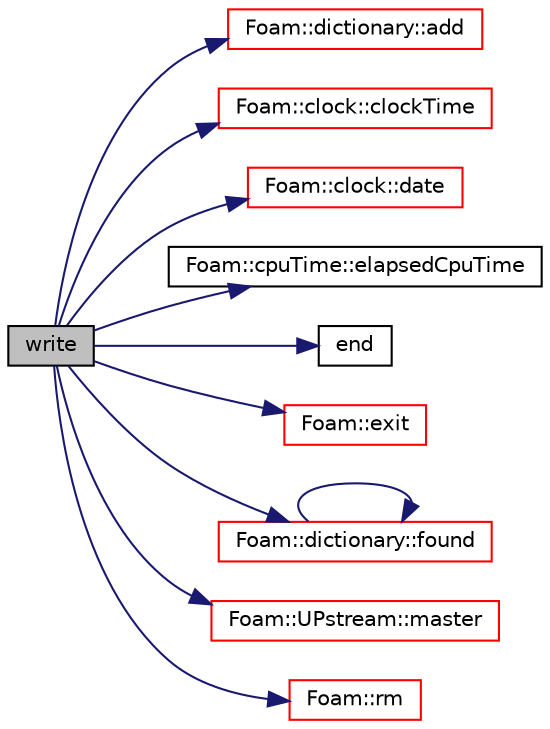 digraph "write"
{
  bgcolor="transparent";
  edge [fontname="Helvetica",fontsize="10",labelfontname="Helvetica",labelfontsize="10"];
  node [fontname="Helvetica",fontsize="10",shape=record];
  rankdir="LR";
  Node402 [label="write",height=0.2,width=0.4,color="black", fillcolor="grey75", style="filled", fontcolor="black"];
  Node402 -> Node403 [color="midnightblue",fontsize="10",style="solid",fontname="Helvetica"];
  Node403 [label="Foam::dictionary::add",height=0.2,width=0.4,color="red",URL="$a27129.html#ac2ddcab42322c8d8af5e5830ab4d431b",tooltip="Add a new entry. "];
  Node402 -> Node448 [color="midnightblue",fontsize="10",style="solid",fontname="Helvetica"];
  Node448 [label="Foam::clock::clockTime",height=0.2,width=0.4,color="red",URL="$a27777.html#a716145c4eae38fe6388b4c2b6eb3b576",tooltip="Return the current wall-clock time as a string. "];
  Node402 -> Node452 [color="midnightblue",fontsize="10",style="solid",fontname="Helvetica"];
  Node452 [label="Foam::clock::date",height=0.2,width=0.4,color="red",URL="$a27777.html#a85937959bc3f366942ea89fe679d22d0",tooltip="Return the current wall-clock date as a string. "];
  Node402 -> Node453 [color="midnightblue",fontsize="10",style="solid",fontname="Helvetica"];
  Node453 [label="Foam::cpuTime::elapsedCpuTime",height=0.2,width=0.4,color="black",URL="$a29837.html#ac589384279953cf4e8db360f129590a0",tooltip="Return CPU time (in seconds) from the start. "];
  Node402 -> Node416 [color="midnightblue",fontsize="10",style="solid",fontname="Helvetica"];
  Node416 [label="end",height=0.2,width=0.4,color="black",URL="$a27801.html#aaf81d3fdaf258088d7692fa70cece087"];
  Node402 -> Node454 [color="midnightblue",fontsize="10",style="solid",fontname="Helvetica"];
  Node454 [label="Foam::exit",height=0.2,width=0.4,color="red",URL="$a21851.html#a06ca7250d8e89caf05243ec094843642"];
  Node402 -> Node458 [color="midnightblue",fontsize="10",style="solid",fontname="Helvetica"];
  Node458 [label="Foam::dictionary::found",height=0.2,width=0.4,color="red",URL="$a27129.html#adcd3d5d43253006ef145e56b43025d28",tooltip="Search dictionary for given keyword. "];
  Node458 -> Node458 [color="midnightblue",fontsize="10",style="solid",fontname="Helvetica"];
  Node402 -> Node460 [color="midnightblue",fontsize="10",style="solid",fontname="Helvetica"];
  Node460 [label="Foam::UPstream::master",height=0.2,width=0.4,color="red",URL="$a27377.html#a36af549940a0aae3733774649594489f",tooltip="Am I the master process. "];
  Node402 -> Node462 [color="midnightblue",fontsize="10",style="solid",fontname="Helvetica"];
  Node462 [label="Foam::rm",height=0.2,width=0.4,color="red",URL="$a21851.html#a24dbcb779312aba1a80a0b57a3a7f1ad",tooltip="Remove a file, returning true if successful otherwise false. "];
}
